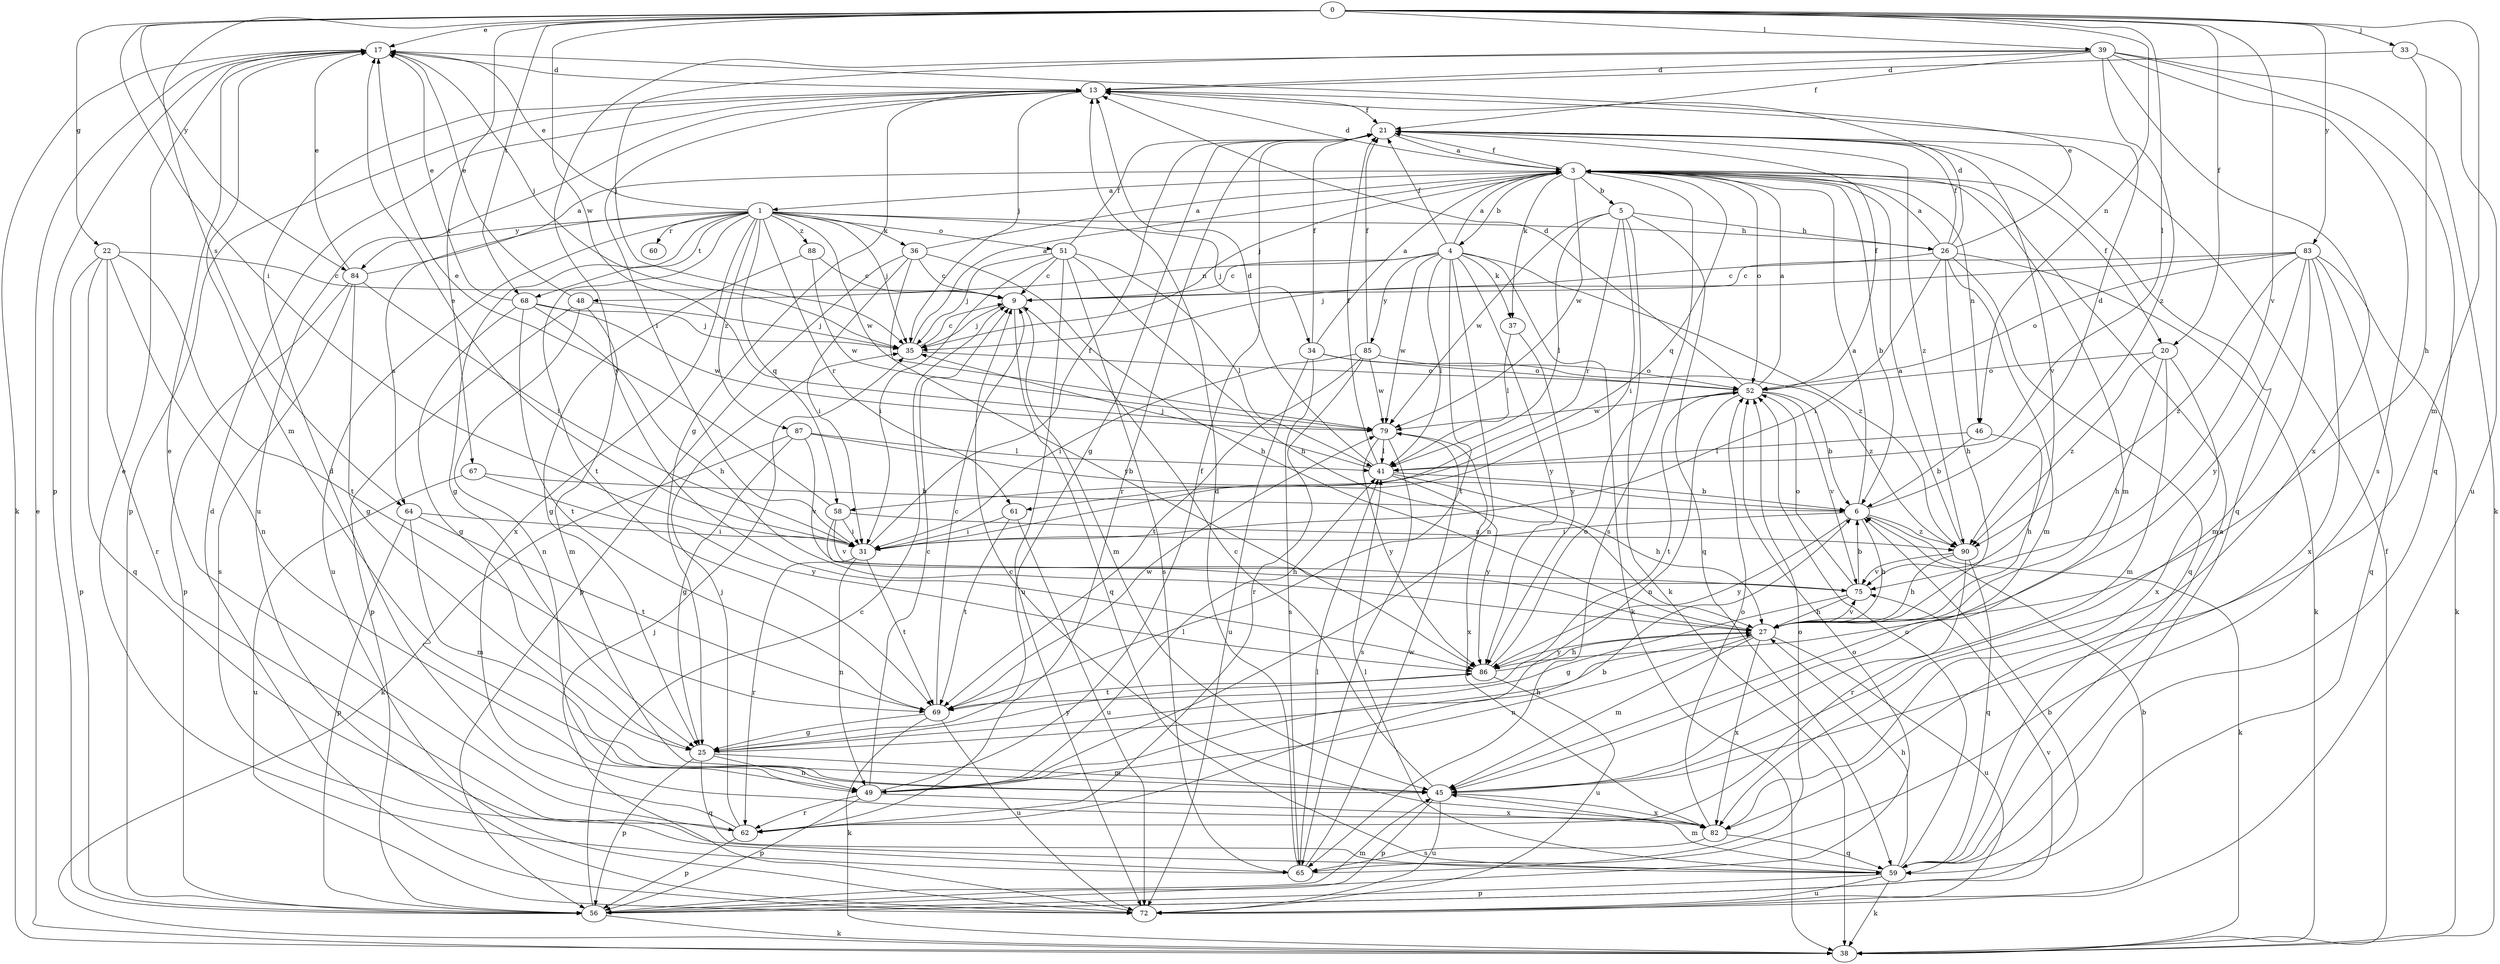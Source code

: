 strict digraph  {
0;
1;
3;
4;
5;
6;
9;
13;
17;
20;
21;
22;
25;
26;
27;
31;
33;
34;
35;
36;
37;
38;
39;
41;
45;
46;
48;
49;
51;
52;
56;
58;
59;
60;
61;
62;
64;
65;
67;
68;
69;
72;
75;
79;
82;
83;
84;
85;
86;
87;
88;
90;
0 -> 17  [label=e];
0 -> 20  [label=f];
0 -> 22  [label=g];
0 -> 31  [label=i];
0 -> 33  [label=j];
0 -> 39  [label=l];
0 -> 41  [label=l];
0 -> 45  [label=m];
0 -> 46  [label=n];
0 -> 64  [label=s];
0 -> 67  [label=t];
0 -> 68  [label=t];
0 -> 75  [label=v];
0 -> 79  [label=w];
0 -> 83  [label=y];
0 -> 84  [label=y];
1 -> 17  [label=e];
1 -> 25  [label=g];
1 -> 26  [label=h];
1 -> 34  [label=j];
1 -> 35  [label=j];
1 -> 36  [label=k];
1 -> 51  [label=o];
1 -> 58  [label=q];
1 -> 60  [label=r];
1 -> 61  [label=r];
1 -> 64  [label=s];
1 -> 68  [label=t];
1 -> 69  [label=t];
1 -> 72  [label=u];
1 -> 79  [label=w];
1 -> 82  [label=x];
1 -> 84  [label=y];
1 -> 87  [label=z];
1 -> 88  [label=z];
3 -> 1  [label=a];
3 -> 4  [label=b];
3 -> 5  [label=b];
3 -> 6  [label=b];
3 -> 13  [label=d];
3 -> 20  [label=f];
3 -> 21  [label=f];
3 -> 35  [label=j];
3 -> 37  [label=k];
3 -> 45  [label=m];
3 -> 46  [label=n];
3 -> 52  [label=o];
3 -> 58  [label=q];
3 -> 65  [label=s];
3 -> 79  [label=w];
4 -> 3  [label=a];
4 -> 9  [label=c];
4 -> 21  [label=f];
4 -> 37  [label=k];
4 -> 38  [label=k];
4 -> 41  [label=l];
4 -> 48  [label=n];
4 -> 49  [label=n];
4 -> 69  [label=t];
4 -> 79  [label=w];
4 -> 85  [label=y];
4 -> 86  [label=y];
4 -> 90  [label=z];
5 -> 26  [label=h];
5 -> 31  [label=i];
5 -> 38  [label=k];
5 -> 41  [label=l];
5 -> 59  [label=q];
5 -> 61  [label=r];
5 -> 79  [label=w];
6 -> 3  [label=a];
6 -> 13  [label=d];
6 -> 27  [label=h];
6 -> 31  [label=i];
6 -> 38  [label=k];
6 -> 86  [label=y];
6 -> 90  [label=z];
9 -> 35  [label=j];
9 -> 45  [label=m];
9 -> 59  [label=q];
13 -> 21  [label=f];
13 -> 25  [label=g];
13 -> 31  [label=i];
13 -> 35  [label=j];
13 -> 56  [label=p];
13 -> 72  [label=u];
17 -> 13  [label=d];
17 -> 35  [label=j];
17 -> 38  [label=k];
17 -> 45  [label=m];
17 -> 56  [label=p];
20 -> 27  [label=h];
20 -> 45  [label=m];
20 -> 52  [label=o];
20 -> 82  [label=x];
20 -> 90  [label=z];
21 -> 3  [label=a];
21 -> 25  [label=g];
21 -> 59  [label=q];
21 -> 62  [label=r];
21 -> 75  [label=v];
21 -> 90  [label=z];
22 -> 9  [label=c];
22 -> 49  [label=n];
22 -> 56  [label=p];
22 -> 59  [label=q];
22 -> 62  [label=r];
22 -> 69  [label=t];
25 -> 27  [label=h];
25 -> 45  [label=m];
25 -> 49  [label=n];
25 -> 56  [label=p];
25 -> 59  [label=q];
25 -> 86  [label=y];
26 -> 3  [label=a];
26 -> 9  [label=c];
26 -> 13  [label=d];
26 -> 17  [label=e];
26 -> 21  [label=f];
26 -> 27  [label=h];
26 -> 31  [label=i];
26 -> 38  [label=k];
26 -> 45  [label=m];
26 -> 59  [label=q];
27 -> 45  [label=m];
27 -> 49  [label=n];
27 -> 72  [label=u];
27 -> 75  [label=v];
27 -> 82  [label=x];
27 -> 86  [label=y];
31 -> 17  [label=e];
31 -> 21  [label=f];
31 -> 49  [label=n];
31 -> 62  [label=r];
31 -> 69  [label=t];
33 -> 13  [label=d];
33 -> 27  [label=h];
33 -> 72  [label=u];
34 -> 3  [label=a];
34 -> 21  [label=f];
34 -> 52  [label=o];
34 -> 65  [label=s];
34 -> 72  [label=u];
34 -> 90  [label=z];
35 -> 3  [label=a];
35 -> 9  [label=c];
35 -> 52  [label=o];
36 -> 3  [label=a];
36 -> 9  [label=c];
36 -> 27  [label=h];
36 -> 31  [label=i];
36 -> 56  [label=p];
36 -> 86  [label=y];
37 -> 41  [label=l];
37 -> 86  [label=y];
38 -> 17  [label=e];
38 -> 21  [label=f];
39 -> 13  [label=d];
39 -> 21  [label=f];
39 -> 35  [label=j];
39 -> 38  [label=k];
39 -> 59  [label=q];
39 -> 65  [label=s];
39 -> 82  [label=x];
39 -> 86  [label=y];
39 -> 90  [label=z];
41 -> 6  [label=b];
41 -> 13  [label=d];
41 -> 21  [label=f];
41 -> 27  [label=h];
41 -> 35  [label=j];
41 -> 86  [label=y];
45 -> 9  [label=c];
45 -> 56  [label=p];
45 -> 72  [label=u];
45 -> 82  [label=x];
46 -> 6  [label=b];
46 -> 27  [label=h];
46 -> 41  [label=l];
48 -> 17  [label=e];
48 -> 35  [label=j];
48 -> 45  [label=m];
48 -> 49  [label=n];
48 -> 56  [label=p];
49 -> 9  [label=c];
49 -> 21  [label=f];
49 -> 41  [label=l];
49 -> 56  [label=p];
49 -> 62  [label=r];
49 -> 82  [label=x];
51 -> 9  [label=c];
51 -> 21  [label=f];
51 -> 27  [label=h];
51 -> 31  [label=i];
51 -> 35  [label=j];
51 -> 41  [label=l];
51 -> 65  [label=s];
51 -> 72  [label=u];
52 -> 3  [label=a];
52 -> 6  [label=b];
52 -> 13  [label=d];
52 -> 21  [label=f];
52 -> 49  [label=n];
52 -> 69  [label=t];
52 -> 75  [label=v];
52 -> 79  [label=w];
56 -> 6  [label=b];
56 -> 9  [label=c];
56 -> 38  [label=k];
56 -> 45  [label=m];
56 -> 52  [label=o];
56 -> 75  [label=v];
58 -> 17  [label=e];
58 -> 27  [label=h];
58 -> 31  [label=i];
58 -> 75  [label=v];
58 -> 90  [label=z];
59 -> 3  [label=a];
59 -> 27  [label=h];
59 -> 38  [label=k];
59 -> 41  [label=l];
59 -> 45  [label=m];
59 -> 52  [label=o];
59 -> 56  [label=p];
59 -> 72  [label=u];
61 -> 31  [label=i];
61 -> 69  [label=t];
61 -> 72  [label=u];
62 -> 6  [label=b];
62 -> 13  [label=d];
62 -> 17  [label=e];
62 -> 35  [label=j];
62 -> 56  [label=p];
64 -> 31  [label=i];
64 -> 45  [label=m];
64 -> 56  [label=p];
64 -> 69  [label=t];
65 -> 13  [label=d];
65 -> 17  [label=e];
65 -> 41  [label=l];
65 -> 52  [label=o];
65 -> 79  [label=w];
67 -> 6  [label=b];
67 -> 72  [label=u];
67 -> 86  [label=y];
68 -> 17  [label=e];
68 -> 25  [label=g];
68 -> 27  [label=h];
68 -> 35  [label=j];
68 -> 69  [label=t];
68 -> 79  [label=w];
69 -> 9  [label=c];
69 -> 25  [label=g];
69 -> 38  [label=k];
69 -> 72  [label=u];
69 -> 79  [label=w];
72 -> 6  [label=b];
72 -> 13  [label=d];
72 -> 35  [label=j];
75 -> 6  [label=b];
75 -> 25  [label=g];
75 -> 27  [label=h];
75 -> 52  [label=o];
79 -> 41  [label=l];
79 -> 65  [label=s];
79 -> 82  [label=x];
79 -> 86  [label=y];
82 -> 9  [label=c];
82 -> 52  [label=o];
82 -> 59  [label=q];
82 -> 65  [label=s];
83 -> 9  [label=c];
83 -> 35  [label=j];
83 -> 38  [label=k];
83 -> 45  [label=m];
83 -> 52  [label=o];
83 -> 59  [label=q];
83 -> 82  [label=x];
83 -> 86  [label=y];
83 -> 90  [label=z];
84 -> 3  [label=a];
84 -> 17  [label=e];
84 -> 25  [label=g];
84 -> 31  [label=i];
84 -> 56  [label=p];
84 -> 65  [label=s];
85 -> 21  [label=f];
85 -> 31  [label=i];
85 -> 52  [label=o];
85 -> 62  [label=r];
85 -> 69  [label=t];
85 -> 79  [label=w];
86 -> 27  [label=h];
86 -> 52  [label=o];
86 -> 69  [label=t];
86 -> 72  [label=u];
87 -> 6  [label=b];
87 -> 25  [label=g];
87 -> 38  [label=k];
87 -> 41  [label=l];
87 -> 75  [label=v];
88 -> 9  [label=c];
88 -> 25  [label=g];
88 -> 79  [label=w];
90 -> 3  [label=a];
90 -> 27  [label=h];
90 -> 59  [label=q];
90 -> 62  [label=r];
90 -> 75  [label=v];
}
